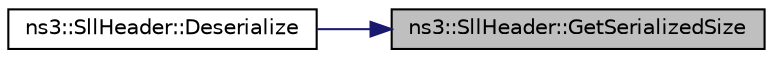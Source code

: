 digraph "ns3::SllHeader::GetSerializedSize"
{
 // LATEX_PDF_SIZE
  edge [fontname="Helvetica",fontsize="10",labelfontname="Helvetica",labelfontsize="10"];
  node [fontname="Helvetica",fontsize="10",shape=record];
  rankdir="RL";
  Node1 [label="ns3::SllHeader::GetSerializedSize",height=0.2,width=0.4,color="black", fillcolor="grey75", style="filled", fontcolor="black",tooltip=" "];
  Node1 -> Node2 [dir="back",color="midnightblue",fontsize="10",style="solid",fontname="Helvetica"];
  Node2 [label="ns3::SllHeader::Deserialize",height=0.2,width=0.4,color="black", fillcolor="white", style="filled",URL="$classns3_1_1_sll_header.html#a924106369babbd6774828c26e1cec054",tooltip=" "];
}
